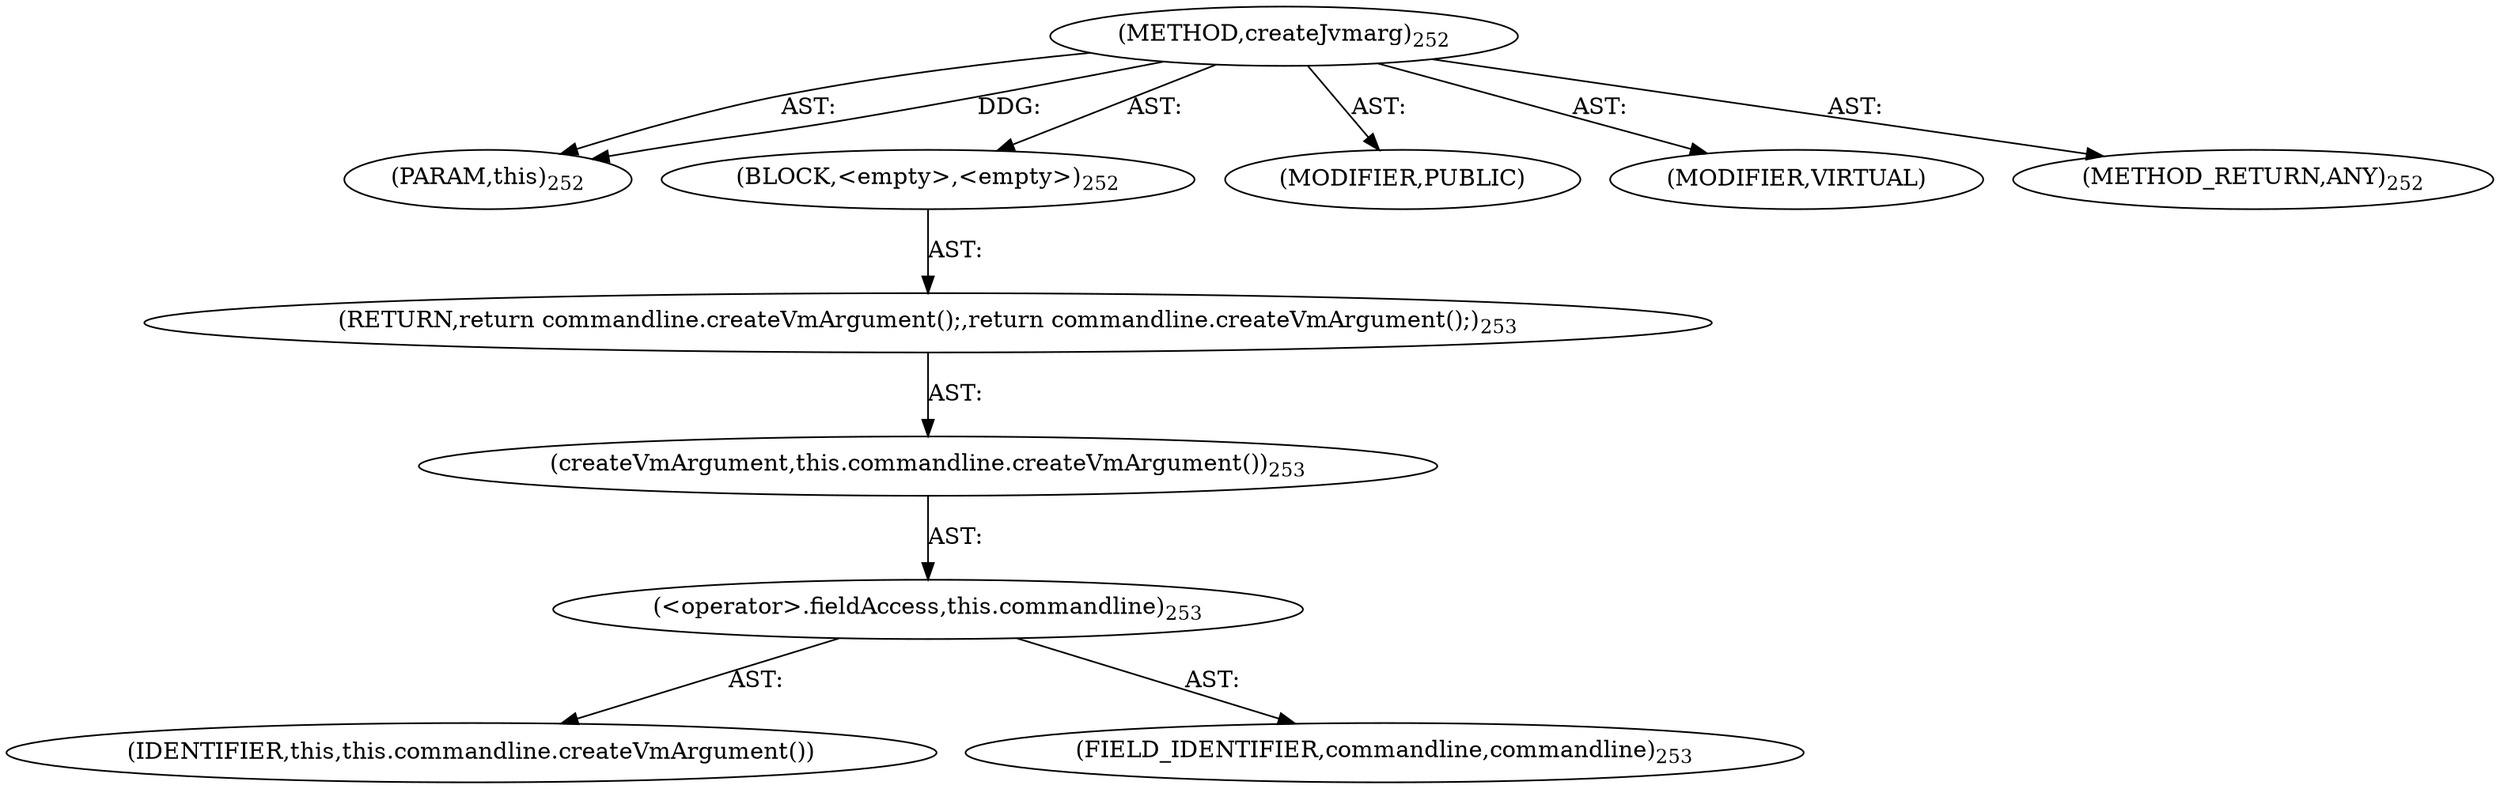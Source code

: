 digraph "createJvmarg" {  
"111669149711" [label = <(METHOD,createJvmarg)<SUB>252</SUB>> ]
"115964117027" [label = <(PARAM,this)<SUB>252</SUB>> ]
"25769803793" [label = <(BLOCK,&lt;empty&gt;,&lt;empty&gt;)<SUB>252</SUB>> ]
"146028888065" [label = <(RETURN,return commandline.createVmArgument();,return commandline.createVmArgument();)<SUB>253</SUB>> ]
"30064771136" [label = <(createVmArgument,this.commandline.createVmArgument())<SUB>253</SUB>> ]
"30064771137" [label = <(&lt;operator&gt;.fieldAccess,this.commandline)<SUB>253</SUB>> ]
"68719476808" [label = <(IDENTIFIER,this,this.commandline.createVmArgument())> ]
"55834574871" [label = <(FIELD_IDENTIFIER,commandline,commandline)<SUB>253</SUB>> ]
"133143986220" [label = <(MODIFIER,PUBLIC)> ]
"133143986221" [label = <(MODIFIER,VIRTUAL)> ]
"128849018895" [label = <(METHOD_RETURN,ANY)<SUB>252</SUB>> ]
  "111669149711" -> "115964117027"  [ label = "AST: "] 
  "111669149711" -> "25769803793"  [ label = "AST: "] 
  "111669149711" -> "133143986220"  [ label = "AST: "] 
  "111669149711" -> "133143986221"  [ label = "AST: "] 
  "111669149711" -> "128849018895"  [ label = "AST: "] 
  "25769803793" -> "146028888065"  [ label = "AST: "] 
  "146028888065" -> "30064771136"  [ label = "AST: "] 
  "30064771136" -> "30064771137"  [ label = "AST: "] 
  "30064771137" -> "68719476808"  [ label = "AST: "] 
  "30064771137" -> "55834574871"  [ label = "AST: "] 
  "111669149711" -> "115964117027"  [ label = "DDG: "] 
}
